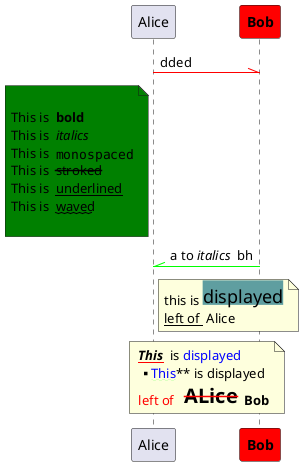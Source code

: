 @startuml

participant Alice as A
participant "**Bob**" as B  #red

A -[#red]\\ B: dded

note left of A #green

This is  **bold**
This is  //italics//
This is  ""monospaced""
This is  --stroked--
This is  __underlined__
This is  ~~waved~~

end note

A //-[#0f0] B: a to //italics//  bh \

note right of A
    this is <back:cadetblue><size: 18>displayed</size></back>
    __left of __ Alice
end note

note over A,B
    **//<u:f00>This</u>//**  is <color:#00f>displayed</color>
   ** <w:0f0><color:#00f>This</color></w>** is displayed
    <color: #f00>left of</color>   **<size: 20><s:red>ALice</s></size>**  **Bob**
end note




@enduml